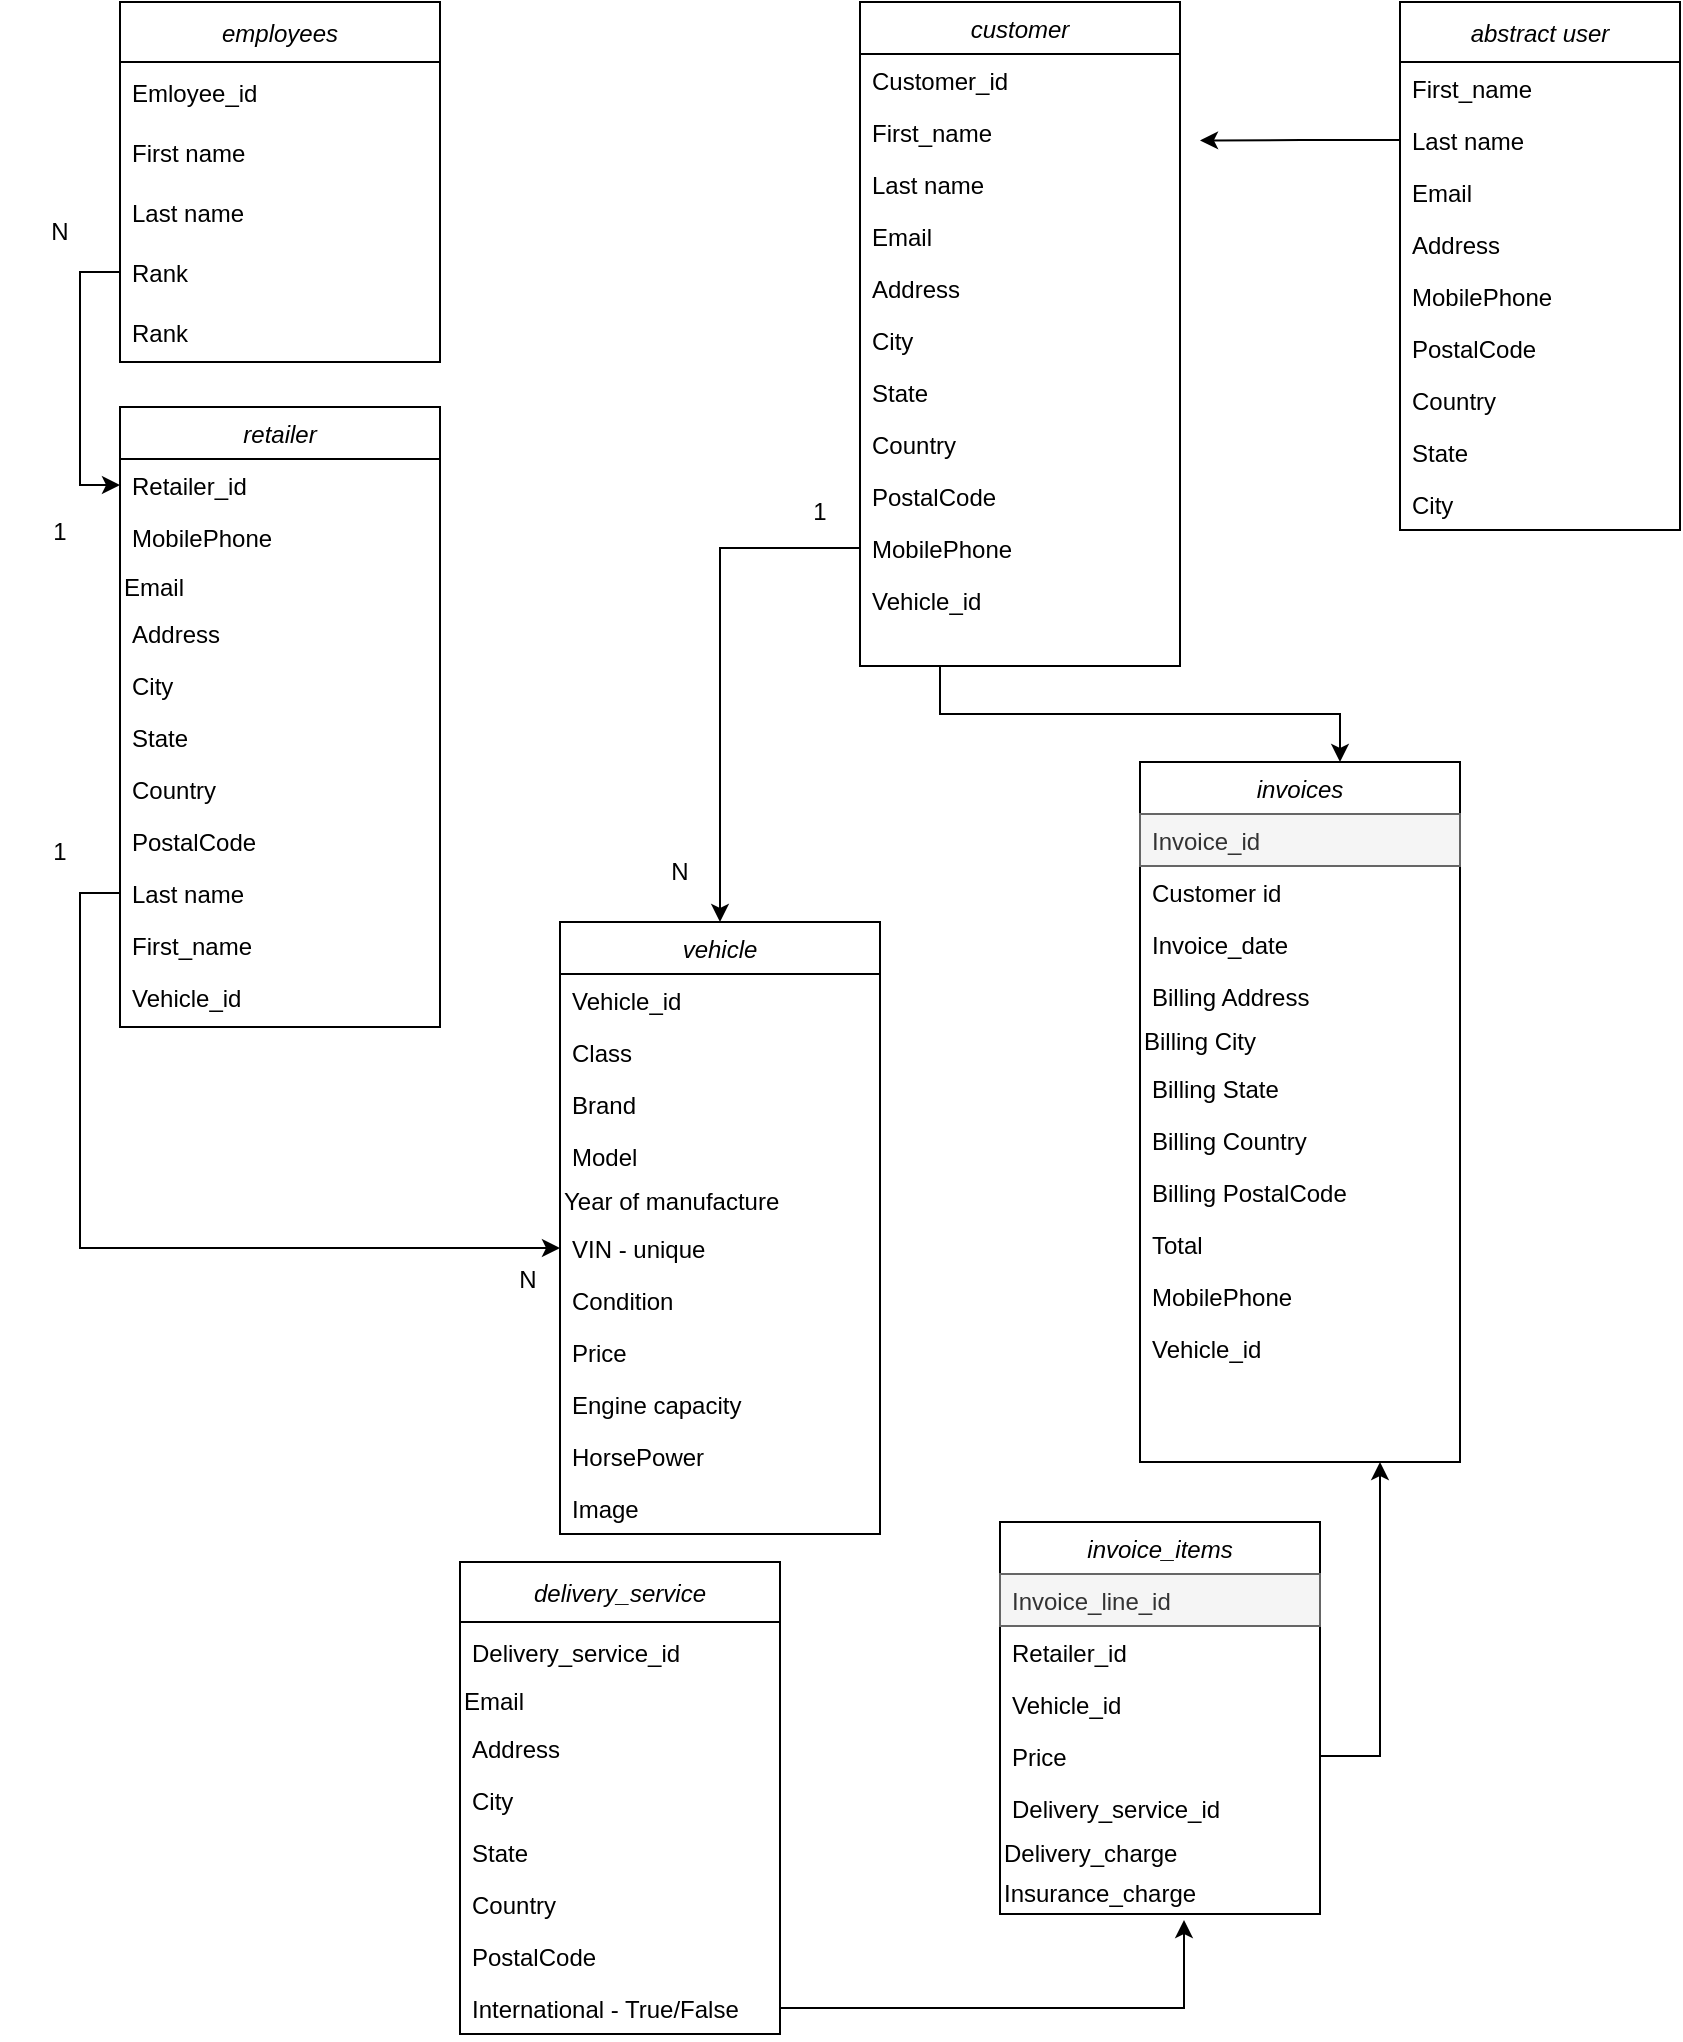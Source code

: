 <mxfile version="16.2.7" type="github">
  <diagram id="C5RBs43oDa-KdzZeNtuy" name="Page-1">
    <mxGraphModel dx="2415" dy="909" grid="1" gridSize="10" guides="1" tooltips="1" connect="1" arrows="1" fold="1" page="1" pageScale="1" pageWidth="827" pageHeight="1169" math="0" shadow="0">
      <root>
        <mxCell id="WIyWlLk6GJQsqaUBKTNV-0" />
        <mxCell id="WIyWlLk6GJQsqaUBKTNV-1" parent="WIyWlLk6GJQsqaUBKTNV-0" />
        <mxCell id="M_BENQfaHlCSxXH_010o-97" style="edgeStyle=orthogonalEdgeStyle;rounded=0;orthogonalLoop=1;jettySize=auto;html=1;exitX=0.25;exitY=1;exitDx=0;exitDy=0;entryX=0.625;entryY=0;entryDx=0;entryDy=0;entryPerimeter=0;" edge="1" parent="WIyWlLk6GJQsqaUBKTNV-1" source="zkfFHV4jXpPFQw0GAbJ--0" target="M_BENQfaHlCSxXH_010o-35">
          <mxGeometry relative="1" as="geometry" />
        </mxCell>
        <mxCell id="zkfFHV4jXpPFQw0GAbJ--0" value="customer" style="swimlane;fontStyle=2;align=center;verticalAlign=top;childLayout=stackLayout;horizontal=1;startSize=26;horizontalStack=0;resizeParent=1;resizeLast=0;collapsible=1;marginBottom=0;rounded=0;shadow=0;strokeWidth=1;" parent="WIyWlLk6GJQsqaUBKTNV-1" vertex="1">
          <mxGeometry x="400" y="10" width="160" height="332" as="geometry">
            <mxRectangle x="230" y="140" width="160" height="26" as="alternateBounds" />
          </mxGeometry>
        </mxCell>
        <mxCell id="zkfFHV4jXpPFQw0GAbJ--1" value="Customer_id" style="text;align=left;verticalAlign=top;spacingLeft=4;spacingRight=4;overflow=hidden;rotatable=0;points=[[0,0.5],[1,0.5]];portConstraint=eastwest;" parent="zkfFHV4jXpPFQw0GAbJ--0" vertex="1">
          <mxGeometry y="26" width="160" height="26" as="geometry" />
        </mxCell>
        <mxCell id="zkfFHV4jXpPFQw0GAbJ--2" value="First_name&#xa;" style="text;align=left;verticalAlign=top;spacingLeft=4;spacingRight=4;overflow=hidden;rotatable=0;points=[[0,0.5],[1,0.5]];portConstraint=eastwest;rounded=0;shadow=0;html=0;" parent="zkfFHV4jXpPFQw0GAbJ--0" vertex="1">
          <mxGeometry y="52" width="160" height="26" as="geometry" />
        </mxCell>
        <mxCell id="zkfFHV4jXpPFQw0GAbJ--3" value="Last name" style="text;align=left;verticalAlign=top;spacingLeft=4;spacingRight=4;overflow=hidden;rotatable=0;points=[[0,0.5],[1,0.5]];portConstraint=eastwest;rounded=0;shadow=0;html=0;" parent="zkfFHV4jXpPFQw0GAbJ--0" vertex="1">
          <mxGeometry y="78" width="160" height="26" as="geometry" />
        </mxCell>
        <mxCell id="M_BENQfaHlCSxXH_010o-113" value="Email" style="text;align=left;verticalAlign=top;spacingLeft=4;spacingRight=4;overflow=hidden;rotatable=0;points=[[0,0.5],[1,0.5]];portConstraint=eastwest;rounded=0;shadow=0;html=0;" vertex="1" parent="zkfFHV4jXpPFQw0GAbJ--0">
          <mxGeometry y="104" width="160" height="26" as="geometry" />
        </mxCell>
        <mxCell id="M_BENQfaHlCSxXH_010o-3" value="Address" style="text;align=left;verticalAlign=top;spacingLeft=4;spacingRight=4;overflow=hidden;rotatable=0;points=[[0,0.5],[1,0.5]];portConstraint=eastwest;rounded=0;shadow=0;html=0;" vertex="1" parent="zkfFHV4jXpPFQw0GAbJ--0">
          <mxGeometry y="130" width="160" height="26" as="geometry" />
        </mxCell>
        <mxCell id="M_BENQfaHlCSxXH_010o-5" value="City" style="text;align=left;verticalAlign=top;spacingLeft=4;spacingRight=4;overflow=hidden;rotatable=0;points=[[0,0.5],[1,0.5]];portConstraint=eastwest;rounded=0;shadow=0;html=0;" vertex="1" parent="zkfFHV4jXpPFQw0GAbJ--0">
          <mxGeometry y="156" width="160" height="26" as="geometry" />
        </mxCell>
        <mxCell id="M_BENQfaHlCSxXH_010o-6" value="State" style="text;align=left;verticalAlign=top;spacingLeft=4;spacingRight=4;overflow=hidden;rotatable=0;points=[[0,0.5],[1,0.5]];portConstraint=eastwest;rounded=0;shadow=0;html=0;" vertex="1" parent="zkfFHV4jXpPFQw0GAbJ--0">
          <mxGeometry y="182" width="160" height="26" as="geometry" />
        </mxCell>
        <mxCell id="M_BENQfaHlCSxXH_010o-7" value="Country" style="text;align=left;verticalAlign=top;spacingLeft=4;spacingRight=4;overflow=hidden;rotatable=0;points=[[0,0.5],[1,0.5]];portConstraint=eastwest;rounded=0;shadow=0;html=0;" vertex="1" parent="zkfFHV4jXpPFQw0GAbJ--0">
          <mxGeometry y="208" width="160" height="26" as="geometry" />
        </mxCell>
        <mxCell id="M_BENQfaHlCSxXH_010o-8" value="PostalCode" style="text;align=left;verticalAlign=top;spacingLeft=4;spacingRight=4;overflow=hidden;rotatable=0;points=[[0,0.5],[1,0.5]];portConstraint=eastwest;rounded=0;shadow=0;html=0;" vertex="1" parent="zkfFHV4jXpPFQw0GAbJ--0">
          <mxGeometry y="234" width="160" height="26" as="geometry" />
        </mxCell>
        <mxCell id="M_BENQfaHlCSxXH_010o-9" value="MobilePhone" style="text;align=left;verticalAlign=top;spacingLeft=4;spacingRight=4;overflow=hidden;rotatable=0;points=[[0,0.5],[1,0.5]];portConstraint=eastwest;rounded=0;shadow=0;html=0;" vertex="1" parent="zkfFHV4jXpPFQw0GAbJ--0">
          <mxGeometry y="260" width="160" height="26" as="geometry" />
        </mxCell>
        <mxCell id="M_BENQfaHlCSxXH_010o-33" value="Vehicle_id" style="text;align=left;verticalAlign=top;spacingLeft=4;spacingRight=4;overflow=hidden;rotatable=0;points=[[0,0.5],[1,0.5]];portConstraint=eastwest;rounded=0;shadow=0;html=0;" vertex="1" parent="zkfFHV4jXpPFQw0GAbJ--0">
          <mxGeometry y="286" width="160" height="26" as="geometry" />
        </mxCell>
        <mxCell id="M_BENQfaHlCSxXH_010o-10" value="retailer" style="swimlane;fontStyle=2;align=center;verticalAlign=top;childLayout=stackLayout;horizontal=1;startSize=26;horizontalStack=0;resizeParent=1;resizeLast=0;collapsible=1;marginBottom=0;rounded=0;shadow=0;strokeWidth=1;" vertex="1" parent="WIyWlLk6GJQsqaUBKTNV-1">
          <mxGeometry x="30" y="212.5" width="160" height="310" as="geometry">
            <mxRectangle x="30" y="212.5" width="160" height="26" as="alternateBounds" />
          </mxGeometry>
        </mxCell>
        <mxCell id="M_BENQfaHlCSxXH_010o-11" value="Retailer_id" style="text;align=left;verticalAlign=top;spacingLeft=4;spacingRight=4;overflow=hidden;rotatable=0;points=[[0,0.5],[1,0.5]];portConstraint=eastwest;" vertex="1" parent="M_BENQfaHlCSxXH_010o-10">
          <mxGeometry y="26" width="160" height="26" as="geometry" />
        </mxCell>
        <mxCell id="M_BENQfaHlCSxXH_010o-20" value="MobilePhone" style="text;align=left;verticalAlign=top;spacingLeft=4;spacingRight=4;overflow=hidden;rotatable=0;points=[[0,0.5],[1,0.5]];portConstraint=eastwest;rounded=0;shadow=0;html=0;" vertex="1" parent="M_BENQfaHlCSxXH_010o-10">
          <mxGeometry y="52" width="160" height="28" as="geometry" />
        </mxCell>
        <mxCell id="M_BENQfaHlCSxXH_010o-14" value="Email" style="text;html=1;resizable=0;autosize=1;align=left;verticalAlign=middle;points=[];fillColor=none;strokeColor=none;rounded=0;" vertex="1" parent="M_BENQfaHlCSxXH_010o-10">
          <mxGeometry y="80" width="160" height="20" as="geometry" />
        </mxCell>
        <mxCell id="M_BENQfaHlCSxXH_010o-15" value="Address" style="text;align=left;verticalAlign=top;spacingLeft=4;spacingRight=4;overflow=hidden;rotatable=0;points=[[0,0.5],[1,0.5]];portConstraint=eastwest;rounded=0;shadow=0;html=0;" vertex="1" parent="M_BENQfaHlCSxXH_010o-10">
          <mxGeometry y="100" width="160" height="26" as="geometry" />
        </mxCell>
        <mxCell id="M_BENQfaHlCSxXH_010o-16" value="City" style="text;align=left;verticalAlign=top;spacingLeft=4;spacingRight=4;overflow=hidden;rotatable=0;points=[[0,0.5],[1,0.5]];portConstraint=eastwest;rounded=0;shadow=0;html=0;" vertex="1" parent="M_BENQfaHlCSxXH_010o-10">
          <mxGeometry y="126" width="160" height="26" as="geometry" />
        </mxCell>
        <mxCell id="M_BENQfaHlCSxXH_010o-17" value="State" style="text;align=left;verticalAlign=top;spacingLeft=4;spacingRight=4;overflow=hidden;rotatable=0;points=[[0,0.5],[1,0.5]];portConstraint=eastwest;rounded=0;shadow=0;html=0;" vertex="1" parent="M_BENQfaHlCSxXH_010o-10">
          <mxGeometry y="152" width="160" height="26" as="geometry" />
        </mxCell>
        <mxCell id="M_BENQfaHlCSxXH_010o-18" value="Country" style="text;align=left;verticalAlign=top;spacingLeft=4;spacingRight=4;overflow=hidden;rotatable=0;points=[[0,0.5],[1,0.5]];portConstraint=eastwest;rounded=0;shadow=0;html=0;" vertex="1" parent="M_BENQfaHlCSxXH_010o-10">
          <mxGeometry y="178" width="160" height="26" as="geometry" />
        </mxCell>
        <mxCell id="M_BENQfaHlCSxXH_010o-19" value="PostalCode" style="text;align=left;verticalAlign=top;spacingLeft=4;spacingRight=4;overflow=hidden;rotatable=0;points=[[0,0.5],[1,0.5]];portConstraint=eastwest;rounded=0;shadow=0;html=0;" vertex="1" parent="M_BENQfaHlCSxXH_010o-10">
          <mxGeometry y="204" width="160" height="26" as="geometry" />
        </mxCell>
        <mxCell id="M_BENQfaHlCSxXH_010o-13" value="Last name" style="text;align=left;verticalAlign=top;spacingLeft=4;spacingRight=4;overflow=hidden;rotatable=0;points=[[0,0.5],[1,0.5]];portConstraint=eastwest;rounded=0;shadow=0;html=0;" vertex="1" parent="M_BENQfaHlCSxXH_010o-10">
          <mxGeometry y="230" width="160" height="26" as="geometry" />
        </mxCell>
        <mxCell id="M_BENQfaHlCSxXH_010o-12" value="First_name&#xa;" style="text;align=left;verticalAlign=top;spacingLeft=4;spacingRight=4;overflow=hidden;rotatable=0;points=[[0,0.5],[1,0.5]];portConstraint=eastwest;rounded=0;shadow=0;html=0;" vertex="1" parent="M_BENQfaHlCSxXH_010o-10">
          <mxGeometry y="256" width="160" height="26" as="geometry" />
        </mxCell>
        <mxCell id="M_BENQfaHlCSxXH_010o-21" value="Vehicle_id" style="text;align=left;verticalAlign=top;spacingLeft=4;spacingRight=4;overflow=hidden;rotatable=0;points=[[0,0.5],[1,0.5]];portConstraint=eastwest;rounded=0;shadow=0;html=0;" vertex="1" parent="M_BENQfaHlCSxXH_010o-10">
          <mxGeometry y="282" width="160" height="26" as="geometry" />
        </mxCell>
        <mxCell id="M_BENQfaHlCSxXH_010o-22" value="vehicle" style="swimlane;fontStyle=2;align=center;verticalAlign=top;childLayout=stackLayout;horizontal=1;startSize=26;horizontalStack=0;resizeParent=1;resizeLast=0;collapsible=1;marginBottom=0;rounded=0;shadow=0;strokeWidth=1;" vertex="1" parent="WIyWlLk6GJQsqaUBKTNV-1">
          <mxGeometry x="250" y="470" width="160" height="306" as="geometry">
            <mxRectangle x="200" y="470" width="160" height="26" as="alternateBounds" />
          </mxGeometry>
        </mxCell>
        <mxCell id="M_BENQfaHlCSxXH_010o-23" value="Vehicle_id" style="text;align=left;verticalAlign=top;spacingLeft=4;spacingRight=4;overflow=hidden;rotatable=0;points=[[0,0.5],[1,0.5]];portConstraint=eastwest;" vertex="1" parent="M_BENQfaHlCSxXH_010o-22">
          <mxGeometry y="26" width="160" height="26" as="geometry" />
        </mxCell>
        <mxCell id="M_BENQfaHlCSxXH_010o-32" value="Class" style="text;align=left;verticalAlign=top;spacingLeft=4;spacingRight=4;overflow=hidden;rotatable=0;points=[[0,0.5],[1,0.5]];portConstraint=eastwest;rounded=0;shadow=0;html=0;" vertex="1" parent="M_BENQfaHlCSxXH_010o-22">
          <mxGeometry y="52" width="160" height="26" as="geometry" />
        </mxCell>
        <mxCell id="M_BENQfaHlCSxXH_010o-24" value="Brand" style="text;align=left;verticalAlign=top;spacingLeft=4;spacingRight=4;overflow=hidden;rotatable=0;points=[[0,0.5],[1,0.5]];portConstraint=eastwest;rounded=0;shadow=0;html=0;" vertex="1" parent="M_BENQfaHlCSxXH_010o-22">
          <mxGeometry y="78" width="160" height="26" as="geometry" />
        </mxCell>
        <mxCell id="M_BENQfaHlCSxXH_010o-25" value="Model" style="text;align=left;verticalAlign=top;spacingLeft=4;spacingRight=4;overflow=hidden;rotatable=0;points=[[0,0.5],[1,0.5]];portConstraint=eastwest;rounded=0;shadow=0;html=0;" vertex="1" parent="M_BENQfaHlCSxXH_010o-22">
          <mxGeometry y="104" width="160" height="26" as="geometry" />
        </mxCell>
        <mxCell id="M_BENQfaHlCSxXH_010o-26" value="Year of manufacture" style="text;html=1;resizable=0;autosize=1;align=left;verticalAlign=middle;points=[];fillColor=none;strokeColor=none;rounded=0;" vertex="1" parent="M_BENQfaHlCSxXH_010o-22">
          <mxGeometry y="130" width="160" height="20" as="geometry" />
        </mxCell>
        <mxCell id="M_BENQfaHlCSxXH_010o-27" value="VIN - unique" style="text;align=left;verticalAlign=top;spacingLeft=4;spacingRight=4;overflow=hidden;rotatable=0;points=[[0,0.5],[1,0.5]];portConstraint=eastwest;rounded=0;shadow=0;html=0;" vertex="1" parent="M_BENQfaHlCSxXH_010o-22">
          <mxGeometry y="150" width="160" height="26" as="geometry" />
        </mxCell>
        <mxCell id="M_BENQfaHlCSxXH_010o-28" value="Condition" style="text;align=left;verticalAlign=top;spacingLeft=4;spacingRight=4;overflow=hidden;rotatable=0;points=[[0,0.5],[1,0.5]];portConstraint=eastwest;rounded=0;shadow=0;html=0;" vertex="1" parent="M_BENQfaHlCSxXH_010o-22">
          <mxGeometry y="176" width="160" height="26" as="geometry" />
        </mxCell>
        <mxCell id="M_BENQfaHlCSxXH_010o-29" value="Price" style="text;align=left;verticalAlign=top;spacingLeft=4;spacingRight=4;overflow=hidden;rotatable=0;points=[[0,0.5],[1,0.5]];portConstraint=eastwest;rounded=0;shadow=0;html=0;" vertex="1" parent="M_BENQfaHlCSxXH_010o-22">
          <mxGeometry y="202" width="160" height="26" as="geometry" />
        </mxCell>
        <mxCell id="M_BENQfaHlCSxXH_010o-30" value="Engine capacity" style="text;align=left;verticalAlign=top;spacingLeft=4;spacingRight=4;overflow=hidden;rotatable=0;points=[[0,0.5],[1,0.5]];portConstraint=eastwest;rounded=0;shadow=0;html=0;" vertex="1" parent="M_BENQfaHlCSxXH_010o-22">
          <mxGeometry y="228" width="160" height="26" as="geometry" />
        </mxCell>
        <mxCell id="M_BENQfaHlCSxXH_010o-31" value="HorsePower" style="text;align=left;verticalAlign=top;spacingLeft=4;spacingRight=4;overflow=hidden;rotatable=0;points=[[0,0.5],[1,0.5]];portConstraint=eastwest;rounded=0;shadow=0;html=0;" vertex="1" parent="M_BENQfaHlCSxXH_010o-22">
          <mxGeometry y="254" width="160" height="26" as="geometry" />
        </mxCell>
        <mxCell id="M_BENQfaHlCSxXH_010o-102" value="Image" style="text;align=left;verticalAlign=top;spacingLeft=4;spacingRight=4;overflow=hidden;rotatable=0;points=[[0,0.5],[1,0.5]];portConstraint=eastwest;rounded=0;shadow=0;html=0;" vertex="1" parent="M_BENQfaHlCSxXH_010o-22">
          <mxGeometry y="280" width="160" height="26" as="geometry" />
        </mxCell>
        <mxCell id="M_BENQfaHlCSxXH_010o-35" value="invoices" style="swimlane;fontStyle=2;align=center;verticalAlign=top;childLayout=stackLayout;horizontal=1;startSize=26;horizontalStack=0;resizeParent=1;resizeLast=0;collapsible=1;marginBottom=0;rounded=0;shadow=0;strokeWidth=1;" vertex="1" parent="WIyWlLk6GJQsqaUBKTNV-1">
          <mxGeometry x="540" y="390" width="160" height="350" as="geometry">
            <mxRectangle x="230" y="140" width="160" height="26" as="alternateBounds" />
          </mxGeometry>
        </mxCell>
        <mxCell id="M_BENQfaHlCSxXH_010o-47" value="Invoice_id" style="text;align=left;verticalAlign=top;spacingLeft=4;spacingRight=4;overflow=hidden;rotatable=0;points=[[0,0.5],[1,0.5]];portConstraint=eastwest;rounded=0;shadow=0;html=0;fillColor=#f5f5f5;fontColor=#333333;strokeColor=#666666;" vertex="1" parent="M_BENQfaHlCSxXH_010o-35">
          <mxGeometry y="26" width="160" height="26" as="geometry" />
        </mxCell>
        <mxCell id="M_BENQfaHlCSxXH_010o-36" value="Customer id" style="text;align=left;verticalAlign=top;spacingLeft=4;spacingRight=4;overflow=hidden;rotatable=0;points=[[0,0.5],[1,0.5]];portConstraint=eastwest;" vertex="1" parent="M_BENQfaHlCSxXH_010o-35">
          <mxGeometry y="52" width="160" height="26" as="geometry" />
        </mxCell>
        <mxCell id="M_BENQfaHlCSxXH_010o-37" value="Invoice_date" style="text;align=left;verticalAlign=top;spacingLeft=4;spacingRight=4;overflow=hidden;rotatable=0;points=[[0,0.5],[1,0.5]];portConstraint=eastwest;rounded=0;shadow=0;html=0;" vertex="1" parent="M_BENQfaHlCSxXH_010o-35">
          <mxGeometry y="78" width="160" height="26" as="geometry" />
        </mxCell>
        <mxCell id="M_BENQfaHlCSxXH_010o-38" value="Billing Address" style="text;align=left;verticalAlign=top;spacingLeft=4;spacingRight=4;overflow=hidden;rotatable=0;points=[[0,0.5],[1,0.5]];portConstraint=eastwest;rounded=0;shadow=0;html=0;" vertex="1" parent="M_BENQfaHlCSxXH_010o-35">
          <mxGeometry y="104" width="160" height="26" as="geometry" />
        </mxCell>
        <mxCell id="M_BENQfaHlCSxXH_010o-39" value="Billing City" style="text;html=1;resizable=0;autosize=1;align=left;verticalAlign=middle;points=[];fillColor=none;strokeColor=none;rounded=0;" vertex="1" parent="M_BENQfaHlCSxXH_010o-35">
          <mxGeometry y="130" width="160" height="20" as="geometry" />
        </mxCell>
        <mxCell id="M_BENQfaHlCSxXH_010o-40" value="Billing State" style="text;align=left;verticalAlign=top;spacingLeft=4;spacingRight=4;overflow=hidden;rotatable=0;points=[[0,0.5],[1,0.5]];portConstraint=eastwest;rounded=0;shadow=0;html=0;" vertex="1" parent="M_BENQfaHlCSxXH_010o-35">
          <mxGeometry y="150" width="160" height="26" as="geometry" />
        </mxCell>
        <mxCell id="M_BENQfaHlCSxXH_010o-41" value="Billing Country" style="text;align=left;verticalAlign=top;spacingLeft=4;spacingRight=4;overflow=hidden;rotatable=0;points=[[0,0.5],[1,0.5]];portConstraint=eastwest;rounded=0;shadow=0;html=0;" vertex="1" parent="M_BENQfaHlCSxXH_010o-35">
          <mxGeometry y="176" width="160" height="26" as="geometry" />
        </mxCell>
        <mxCell id="M_BENQfaHlCSxXH_010o-42" value="Billing PostalCode" style="text;align=left;verticalAlign=top;spacingLeft=4;spacingRight=4;overflow=hidden;rotatable=0;points=[[0,0.5],[1,0.5]];portConstraint=eastwest;rounded=0;shadow=0;html=0;" vertex="1" parent="M_BENQfaHlCSxXH_010o-35">
          <mxGeometry y="202" width="160" height="26" as="geometry" />
        </mxCell>
        <mxCell id="M_BENQfaHlCSxXH_010o-43" value="Total" style="text;align=left;verticalAlign=top;spacingLeft=4;spacingRight=4;overflow=hidden;rotatable=0;points=[[0,0.5],[1,0.5]];portConstraint=eastwest;rounded=0;shadow=0;html=0;" vertex="1" parent="M_BENQfaHlCSxXH_010o-35">
          <mxGeometry y="228" width="160" height="26" as="geometry" />
        </mxCell>
        <mxCell id="M_BENQfaHlCSxXH_010o-45" value="MobilePhone" style="text;align=left;verticalAlign=top;spacingLeft=4;spacingRight=4;overflow=hidden;rotatable=0;points=[[0,0.5],[1,0.5]];portConstraint=eastwest;rounded=0;shadow=0;html=0;" vertex="1" parent="M_BENQfaHlCSxXH_010o-35">
          <mxGeometry y="254" width="160" height="26" as="geometry" />
        </mxCell>
        <mxCell id="M_BENQfaHlCSxXH_010o-46" value="Vehicle_id" style="text;align=left;verticalAlign=top;spacingLeft=4;spacingRight=4;overflow=hidden;rotatable=0;points=[[0,0.5],[1,0.5]];portConstraint=eastwest;rounded=0;shadow=0;html=0;" vertex="1" parent="M_BENQfaHlCSxXH_010o-35">
          <mxGeometry y="280" width="160" height="26" as="geometry" />
        </mxCell>
        <mxCell id="M_BENQfaHlCSxXH_010o-48" value="invoice_items" style="swimlane;fontStyle=2;align=center;verticalAlign=top;childLayout=stackLayout;horizontal=1;startSize=26;horizontalStack=0;resizeParent=1;resizeLast=0;collapsible=1;marginBottom=0;rounded=0;shadow=0;strokeWidth=1;" vertex="1" parent="WIyWlLk6GJQsqaUBKTNV-1">
          <mxGeometry x="470" y="770" width="160" height="196" as="geometry">
            <mxRectangle x="230" y="140" width="160" height="26" as="alternateBounds" />
          </mxGeometry>
        </mxCell>
        <mxCell id="M_BENQfaHlCSxXH_010o-49" value="Invoice_line_id" style="text;align=left;verticalAlign=top;spacingLeft=4;spacingRight=4;overflow=hidden;rotatable=0;points=[[0,0.5],[1,0.5]];portConstraint=eastwest;fillColor=#f5f5f5;fontColor=#333333;strokeColor=#666666;" vertex="1" parent="M_BENQfaHlCSxXH_010o-48">
          <mxGeometry y="26" width="160" height="26" as="geometry" />
        </mxCell>
        <mxCell id="M_BENQfaHlCSxXH_010o-50" value="Retailer_id" style="text;align=left;verticalAlign=top;spacingLeft=4;spacingRight=4;overflow=hidden;rotatable=0;points=[[0,0.5],[1,0.5]];portConstraint=eastwest;rounded=0;shadow=0;html=0;" vertex="1" parent="M_BENQfaHlCSxXH_010o-48">
          <mxGeometry y="52" width="160" height="26" as="geometry" />
        </mxCell>
        <mxCell id="M_BENQfaHlCSxXH_010o-51" value="Vehicle_id" style="text;align=left;verticalAlign=top;spacingLeft=4;spacingRight=4;overflow=hidden;rotatable=0;points=[[0,0.5],[1,0.5]];portConstraint=eastwest;rounded=0;shadow=0;html=0;" vertex="1" parent="M_BENQfaHlCSxXH_010o-48">
          <mxGeometry y="78" width="160" height="26" as="geometry" />
        </mxCell>
        <mxCell id="M_BENQfaHlCSxXH_010o-52" value="Price" style="text;align=left;verticalAlign=top;spacingLeft=4;spacingRight=4;overflow=hidden;rotatable=0;points=[[0,0.5],[1,0.5]];portConstraint=eastwest;rounded=0;shadow=0;html=0;" vertex="1" parent="M_BENQfaHlCSxXH_010o-48">
          <mxGeometry y="104" width="160" height="26" as="geometry" />
        </mxCell>
        <mxCell id="M_BENQfaHlCSxXH_010o-98" value="Delivery_service_id" style="text;align=left;verticalAlign=top;spacingLeft=4;spacingRight=4;overflow=hidden;rotatable=0;points=[[0,0.5],[1,0.5]];portConstraint=eastwest;rounded=0;shadow=0;html=0;" vertex="1" parent="M_BENQfaHlCSxXH_010o-48">
          <mxGeometry y="130" width="160" height="26" as="geometry" />
        </mxCell>
        <mxCell id="M_BENQfaHlCSxXH_010o-53" value="Delivery_charge" style="text;html=1;resizable=0;autosize=1;align=left;verticalAlign=middle;points=[];fillColor=none;strokeColor=none;rounded=0;" vertex="1" parent="M_BENQfaHlCSxXH_010o-48">
          <mxGeometry y="156" width="160" height="20" as="geometry" />
        </mxCell>
        <mxCell id="M_BENQfaHlCSxXH_010o-59" value="Insurance_charge" style="text;html=1;resizable=0;autosize=1;align=left;verticalAlign=middle;points=[];fillColor=none;strokeColor=none;rounded=0;" vertex="1" parent="M_BENQfaHlCSxXH_010o-48">
          <mxGeometry y="176" width="160" height="20" as="geometry" />
        </mxCell>
        <mxCell id="M_BENQfaHlCSxXH_010o-64" value="employees" style="swimlane;fontStyle=2;childLayout=stackLayout;horizontal=1;startSize=30;horizontalStack=0;resizeParent=1;resizeParentMax=0;resizeLast=0;collapsible=1;marginBottom=0;shadow=0;" vertex="1" parent="WIyWlLk6GJQsqaUBKTNV-1">
          <mxGeometry x="30" y="10" width="160" height="180" as="geometry" />
        </mxCell>
        <mxCell id="M_BENQfaHlCSxXH_010o-65" value="Emloyee_id" style="text;strokeColor=none;fillColor=none;align=left;verticalAlign=middle;spacingLeft=4;spacingRight=4;overflow=hidden;points=[[0,0.5],[1,0.5]];portConstraint=eastwest;rotatable=0;shadow=0;" vertex="1" parent="M_BENQfaHlCSxXH_010o-64">
          <mxGeometry y="30" width="160" height="30" as="geometry" />
        </mxCell>
        <mxCell id="M_BENQfaHlCSxXH_010o-66" value="First name" style="text;strokeColor=none;fillColor=none;align=left;verticalAlign=middle;spacingLeft=4;spacingRight=4;overflow=hidden;points=[[0,0.5],[1,0.5]];portConstraint=eastwest;rotatable=0;shadow=0;" vertex="1" parent="M_BENQfaHlCSxXH_010o-64">
          <mxGeometry y="60" width="160" height="30" as="geometry" />
        </mxCell>
        <mxCell id="M_BENQfaHlCSxXH_010o-67" value="Last name" style="text;strokeColor=none;fillColor=none;align=left;verticalAlign=middle;spacingLeft=4;spacingRight=4;overflow=hidden;points=[[0,0.5],[1,0.5]];portConstraint=eastwest;rotatable=0;shadow=0;" vertex="1" parent="M_BENQfaHlCSxXH_010o-64">
          <mxGeometry y="90" width="160" height="30" as="geometry" />
        </mxCell>
        <mxCell id="M_BENQfaHlCSxXH_010o-82" value="Rank" style="text;strokeColor=none;fillColor=none;align=left;verticalAlign=middle;spacingLeft=4;spacingRight=4;overflow=hidden;points=[[0,0.5],[1,0.5]];portConstraint=eastwest;rotatable=0;shadow=0;" vertex="1" parent="M_BENQfaHlCSxXH_010o-64">
          <mxGeometry y="120" width="160" height="30" as="geometry" />
        </mxCell>
        <mxCell id="M_BENQfaHlCSxXH_010o-69" value="Rank" style="text;strokeColor=none;fillColor=none;align=left;verticalAlign=middle;spacingLeft=4;spacingRight=4;overflow=hidden;points=[[0,0.5],[1,0.5]];portConstraint=eastwest;rotatable=0;shadow=0;" vertex="1" parent="M_BENQfaHlCSxXH_010o-64">
          <mxGeometry y="150" width="160" height="30" as="geometry" />
        </mxCell>
        <mxCell id="M_BENQfaHlCSxXH_010o-68" style="text;strokeColor=none;fillColor=none;align=left;verticalAlign=middle;spacingLeft=4;spacingRight=4;overflow=hidden;points=[[0,0.5],[1,0.5]];portConstraint=eastwest;rotatable=0;shadow=0;" vertex="1" parent="M_BENQfaHlCSxXH_010o-64">
          <mxGeometry y="180" width="160" as="geometry" />
        </mxCell>
        <mxCell id="M_BENQfaHlCSxXH_010o-70" value="delivery_service" style="swimlane;fontStyle=2;childLayout=stackLayout;horizontal=1;startSize=30;horizontalStack=0;resizeParent=1;resizeParentMax=0;resizeLast=0;collapsible=1;marginBottom=0;shadow=0;" vertex="1" parent="WIyWlLk6GJQsqaUBKTNV-1">
          <mxGeometry x="200" y="790" width="160" height="236" as="geometry" />
        </mxCell>
        <mxCell id="M_BENQfaHlCSxXH_010o-71" value="Delivery_service_id" style="text;strokeColor=none;fillColor=none;align=left;verticalAlign=middle;spacingLeft=4;spacingRight=4;overflow=hidden;points=[[0,0.5],[1,0.5]];portConstraint=eastwest;rotatable=0;shadow=0;" vertex="1" parent="M_BENQfaHlCSxXH_010o-70">
          <mxGeometry y="30" width="160" height="30" as="geometry" />
        </mxCell>
        <mxCell id="M_BENQfaHlCSxXH_010o-74" value="Email" style="text;html=1;resizable=0;autosize=1;align=left;verticalAlign=middle;points=[];fillColor=none;strokeColor=none;rounded=0;" vertex="1" parent="M_BENQfaHlCSxXH_010o-70">
          <mxGeometry y="60" width="160" height="20" as="geometry" />
        </mxCell>
        <mxCell id="M_BENQfaHlCSxXH_010o-75" value="Address" style="text;align=left;verticalAlign=top;spacingLeft=4;spacingRight=4;overflow=hidden;rotatable=0;points=[[0,0.5],[1,0.5]];portConstraint=eastwest;rounded=0;shadow=0;html=0;" vertex="1" parent="M_BENQfaHlCSxXH_010o-70">
          <mxGeometry y="80" width="160" height="26" as="geometry" />
        </mxCell>
        <mxCell id="M_BENQfaHlCSxXH_010o-76" value="City" style="text;align=left;verticalAlign=top;spacingLeft=4;spacingRight=4;overflow=hidden;rotatable=0;points=[[0,0.5],[1,0.5]];portConstraint=eastwest;rounded=0;shadow=0;html=0;" vertex="1" parent="M_BENQfaHlCSxXH_010o-70">
          <mxGeometry y="106" width="160" height="26" as="geometry" />
        </mxCell>
        <mxCell id="M_BENQfaHlCSxXH_010o-77" value="State" style="text;align=left;verticalAlign=top;spacingLeft=4;spacingRight=4;overflow=hidden;rotatable=0;points=[[0,0.5],[1,0.5]];portConstraint=eastwest;rounded=0;shadow=0;html=0;" vertex="1" parent="M_BENQfaHlCSxXH_010o-70">
          <mxGeometry y="132" width="160" height="26" as="geometry" />
        </mxCell>
        <mxCell id="M_BENQfaHlCSxXH_010o-78" value="Country" style="text;align=left;verticalAlign=top;spacingLeft=4;spacingRight=4;overflow=hidden;rotatable=0;points=[[0,0.5],[1,0.5]];portConstraint=eastwest;rounded=0;shadow=0;html=0;" vertex="1" parent="M_BENQfaHlCSxXH_010o-70">
          <mxGeometry y="158" width="160" height="26" as="geometry" />
        </mxCell>
        <mxCell id="M_BENQfaHlCSxXH_010o-79" value="PostalCode" style="text;align=left;verticalAlign=top;spacingLeft=4;spacingRight=4;overflow=hidden;rotatable=0;points=[[0,0.5],[1,0.5]];portConstraint=eastwest;rounded=0;shadow=0;html=0;" vertex="1" parent="M_BENQfaHlCSxXH_010o-70">
          <mxGeometry y="184" width="160" height="26" as="geometry" />
        </mxCell>
        <mxCell id="M_BENQfaHlCSxXH_010o-80" value="International - True/False" style="text;align=left;verticalAlign=top;spacingLeft=4;spacingRight=4;overflow=hidden;rotatable=0;points=[[0,0.5],[1,0.5]];portConstraint=eastwest;rounded=0;shadow=0;html=0;" vertex="1" parent="M_BENQfaHlCSxXH_010o-70">
          <mxGeometry y="210" width="160" height="26" as="geometry" />
        </mxCell>
        <mxCell id="M_BENQfaHlCSxXH_010o-83" style="edgeStyle=orthogonalEdgeStyle;rounded=0;orthogonalLoop=1;jettySize=auto;html=1;exitX=0;exitY=0.5;exitDx=0;exitDy=0;entryX=0;entryY=0.5;entryDx=0;entryDy=0;" edge="1" parent="WIyWlLk6GJQsqaUBKTNV-1" source="M_BENQfaHlCSxXH_010o-82" target="M_BENQfaHlCSxXH_010o-11">
          <mxGeometry relative="1" as="geometry">
            <mxPoint x="10" y="170" as="targetPoint" />
          </mxGeometry>
        </mxCell>
        <mxCell id="M_BENQfaHlCSxXH_010o-84" value="N" style="text;html=1;strokeColor=none;fillColor=none;align=center;verticalAlign=middle;whiteSpace=wrap;rounded=0;shadow=0;" vertex="1" parent="WIyWlLk6GJQsqaUBKTNV-1">
          <mxGeometry x="-30" y="110" width="60" height="30" as="geometry" />
        </mxCell>
        <mxCell id="M_BENQfaHlCSxXH_010o-85" value="1" style="text;html=1;strokeColor=none;fillColor=none;align=center;verticalAlign=middle;whiteSpace=wrap;rounded=0;shadow=0;" vertex="1" parent="WIyWlLk6GJQsqaUBKTNV-1">
          <mxGeometry x="-30" y="260" width="60" height="30" as="geometry" />
        </mxCell>
        <mxCell id="M_BENQfaHlCSxXH_010o-86" style="edgeStyle=orthogonalEdgeStyle;rounded=0;orthogonalLoop=1;jettySize=auto;html=1;exitX=0;exitY=0.5;exitDx=0;exitDy=0;entryX=0;entryY=0.5;entryDx=0;entryDy=0;" edge="1" parent="WIyWlLk6GJQsqaUBKTNV-1" source="M_BENQfaHlCSxXH_010o-13" target="M_BENQfaHlCSxXH_010o-27">
          <mxGeometry relative="1" as="geometry">
            <mxPoint x="10" y="580" as="targetPoint" />
          </mxGeometry>
        </mxCell>
        <mxCell id="M_BENQfaHlCSxXH_010o-87" value="N" style="text;html=1;strokeColor=none;fillColor=none;align=center;verticalAlign=middle;whiteSpace=wrap;rounded=0;shadow=0;" vertex="1" parent="WIyWlLk6GJQsqaUBKTNV-1">
          <mxGeometry x="204" y="634" width="60" height="30" as="geometry" />
        </mxCell>
        <mxCell id="M_BENQfaHlCSxXH_010o-88" value="1" style="text;html=1;strokeColor=none;fillColor=none;align=center;verticalAlign=middle;whiteSpace=wrap;rounded=0;shadow=0;" vertex="1" parent="WIyWlLk6GJQsqaUBKTNV-1">
          <mxGeometry x="-30" y="420" width="60" height="30" as="geometry" />
        </mxCell>
        <mxCell id="M_BENQfaHlCSxXH_010o-91" style="edgeStyle=orthogonalEdgeStyle;rounded=0;orthogonalLoop=1;jettySize=auto;html=1;exitX=0;exitY=0.5;exitDx=0;exitDy=0;entryX=0.5;entryY=0;entryDx=0;entryDy=0;" edge="1" parent="WIyWlLk6GJQsqaUBKTNV-1" source="M_BENQfaHlCSxXH_010o-9" target="M_BENQfaHlCSxXH_010o-22">
          <mxGeometry relative="1" as="geometry" />
        </mxCell>
        <mxCell id="M_BENQfaHlCSxXH_010o-92" value="1" style="text;html=1;strokeColor=none;fillColor=none;align=center;verticalAlign=middle;whiteSpace=wrap;rounded=0;shadow=0;" vertex="1" parent="WIyWlLk6GJQsqaUBKTNV-1">
          <mxGeometry x="350" y="250" width="60" height="30" as="geometry" />
        </mxCell>
        <mxCell id="M_BENQfaHlCSxXH_010o-93" value="N" style="text;html=1;strokeColor=none;fillColor=none;align=center;verticalAlign=middle;whiteSpace=wrap;rounded=0;shadow=0;" vertex="1" parent="WIyWlLk6GJQsqaUBKTNV-1">
          <mxGeometry x="280" y="430" width="60" height="30" as="geometry" />
        </mxCell>
        <mxCell id="M_BENQfaHlCSxXH_010o-96" style="edgeStyle=orthogonalEdgeStyle;rounded=0;orthogonalLoop=1;jettySize=auto;html=1;exitX=1;exitY=0.5;exitDx=0;exitDy=0;entryX=0.75;entryY=1;entryDx=0;entryDy=0;" edge="1" parent="WIyWlLk6GJQsqaUBKTNV-1" source="M_BENQfaHlCSxXH_010o-52" target="M_BENQfaHlCSxXH_010o-35">
          <mxGeometry relative="1" as="geometry" />
        </mxCell>
        <mxCell id="M_BENQfaHlCSxXH_010o-101" style="edgeStyle=orthogonalEdgeStyle;rounded=0;orthogonalLoop=1;jettySize=auto;html=1;exitX=1;exitY=0.5;exitDx=0;exitDy=0;entryX=0.575;entryY=1.15;entryDx=0;entryDy=0;entryPerimeter=0;" edge="1" parent="WIyWlLk6GJQsqaUBKTNV-1" source="M_BENQfaHlCSxXH_010o-80" target="M_BENQfaHlCSxXH_010o-59">
          <mxGeometry relative="1" as="geometry" />
        </mxCell>
        <mxCell id="M_BENQfaHlCSxXH_010o-103" value="abstract user" style="swimlane;fontStyle=2;childLayout=stackLayout;horizontal=1;startSize=30;horizontalStack=0;resizeParent=1;resizeParentMax=0;resizeLast=0;collapsible=1;marginBottom=0;shadow=0;" vertex="1" parent="WIyWlLk6GJQsqaUBKTNV-1">
          <mxGeometry x="670" y="10" width="140" height="264" as="geometry" />
        </mxCell>
        <mxCell id="M_BENQfaHlCSxXH_010o-107" value="First_name&#xa;" style="text;align=left;verticalAlign=top;spacingLeft=4;spacingRight=4;overflow=hidden;rotatable=0;points=[[0,0.5],[1,0.5]];portConstraint=eastwest;rounded=0;shadow=0;html=0;" vertex="1" parent="M_BENQfaHlCSxXH_010o-103">
          <mxGeometry y="30" width="140" height="26" as="geometry" />
        </mxCell>
        <mxCell id="M_BENQfaHlCSxXH_010o-109" value="Last name" style="text;align=left;verticalAlign=top;spacingLeft=4;spacingRight=4;overflow=hidden;rotatable=0;points=[[0,0.5],[1,0.5]];portConstraint=eastwest;rounded=0;shadow=0;html=0;" vertex="1" parent="M_BENQfaHlCSxXH_010o-103">
          <mxGeometry y="56" width="140" height="26" as="geometry" />
        </mxCell>
        <mxCell id="M_BENQfaHlCSxXH_010o-112" value="Email" style="text;align=left;verticalAlign=top;spacingLeft=4;spacingRight=4;overflow=hidden;rotatable=0;points=[[0,0.5],[1,0.5]];portConstraint=eastwest;rounded=0;shadow=0;html=0;" vertex="1" parent="M_BENQfaHlCSxXH_010o-103">
          <mxGeometry y="82" width="140" height="26" as="geometry" />
        </mxCell>
        <mxCell id="M_BENQfaHlCSxXH_010o-114" value="Address" style="text;align=left;verticalAlign=top;spacingLeft=4;spacingRight=4;overflow=hidden;rotatable=0;points=[[0,0.5],[1,0.5]];portConstraint=eastwest;rounded=0;shadow=0;html=0;" vertex="1" parent="M_BENQfaHlCSxXH_010o-103">
          <mxGeometry y="108" width="140" height="26" as="geometry" />
        </mxCell>
        <mxCell id="M_BENQfaHlCSxXH_010o-119" value="MobilePhone" style="text;align=left;verticalAlign=top;spacingLeft=4;spacingRight=4;overflow=hidden;rotatable=0;points=[[0,0.5],[1,0.5]];portConstraint=eastwest;rounded=0;shadow=0;html=0;" vertex="1" parent="M_BENQfaHlCSxXH_010o-103">
          <mxGeometry y="134" width="140" height="26" as="geometry" />
        </mxCell>
        <mxCell id="M_BENQfaHlCSxXH_010o-118" value="PostalCode" style="text;align=left;verticalAlign=top;spacingLeft=4;spacingRight=4;overflow=hidden;rotatable=0;points=[[0,0.5],[1,0.5]];portConstraint=eastwest;rounded=0;shadow=0;html=0;" vertex="1" parent="M_BENQfaHlCSxXH_010o-103">
          <mxGeometry y="160" width="140" height="26" as="geometry" />
        </mxCell>
        <mxCell id="M_BENQfaHlCSxXH_010o-117" value="Country" style="text;align=left;verticalAlign=top;spacingLeft=4;spacingRight=4;overflow=hidden;rotatable=0;points=[[0,0.5],[1,0.5]];portConstraint=eastwest;rounded=0;shadow=0;html=0;" vertex="1" parent="M_BENQfaHlCSxXH_010o-103">
          <mxGeometry y="186" width="140" height="26" as="geometry" />
        </mxCell>
        <mxCell id="M_BENQfaHlCSxXH_010o-116" value="State" style="text;align=left;verticalAlign=top;spacingLeft=4;spacingRight=4;overflow=hidden;rotatable=0;points=[[0,0.5],[1,0.5]];portConstraint=eastwest;rounded=0;shadow=0;html=0;" vertex="1" parent="M_BENQfaHlCSxXH_010o-103">
          <mxGeometry y="212" width="140" height="26" as="geometry" />
        </mxCell>
        <mxCell id="M_BENQfaHlCSxXH_010o-115" value="City" style="text;align=left;verticalAlign=top;spacingLeft=4;spacingRight=4;overflow=hidden;rotatable=0;points=[[0,0.5],[1,0.5]];portConstraint=eastwest;rounded=0;shadow=0;html=0;" vertex="1" parent="M_BENQfaHlCSxXH_010o-103">
          <mxGeometry y="238" width="140" height="26" as="geometry" />
        </mxCell>
        <mxCell id="M_BENQfaHlCSxXH_010o-120" style="edgeStyle=orthogonalEdgeStyle;rounded=0;orthogonalLoop=1;jettySize=auto;html=1;exitX=0;exitY=0.5;exitDx=0;exitDy=0;" edge="1" parent="WIyWlLk6GJQsqaUBKTNV-1" source="M_BENQfaHlCSxXH_010o-109">
          <mxGeometry relative="1" as="geometry">
            <mxPoint x="570" y="79.235" as="targetPoint" />
          </mxGeometry>
        </mxCell>
      </root>
    </mxGraphModel>
  </diagram>
</mxfile>
